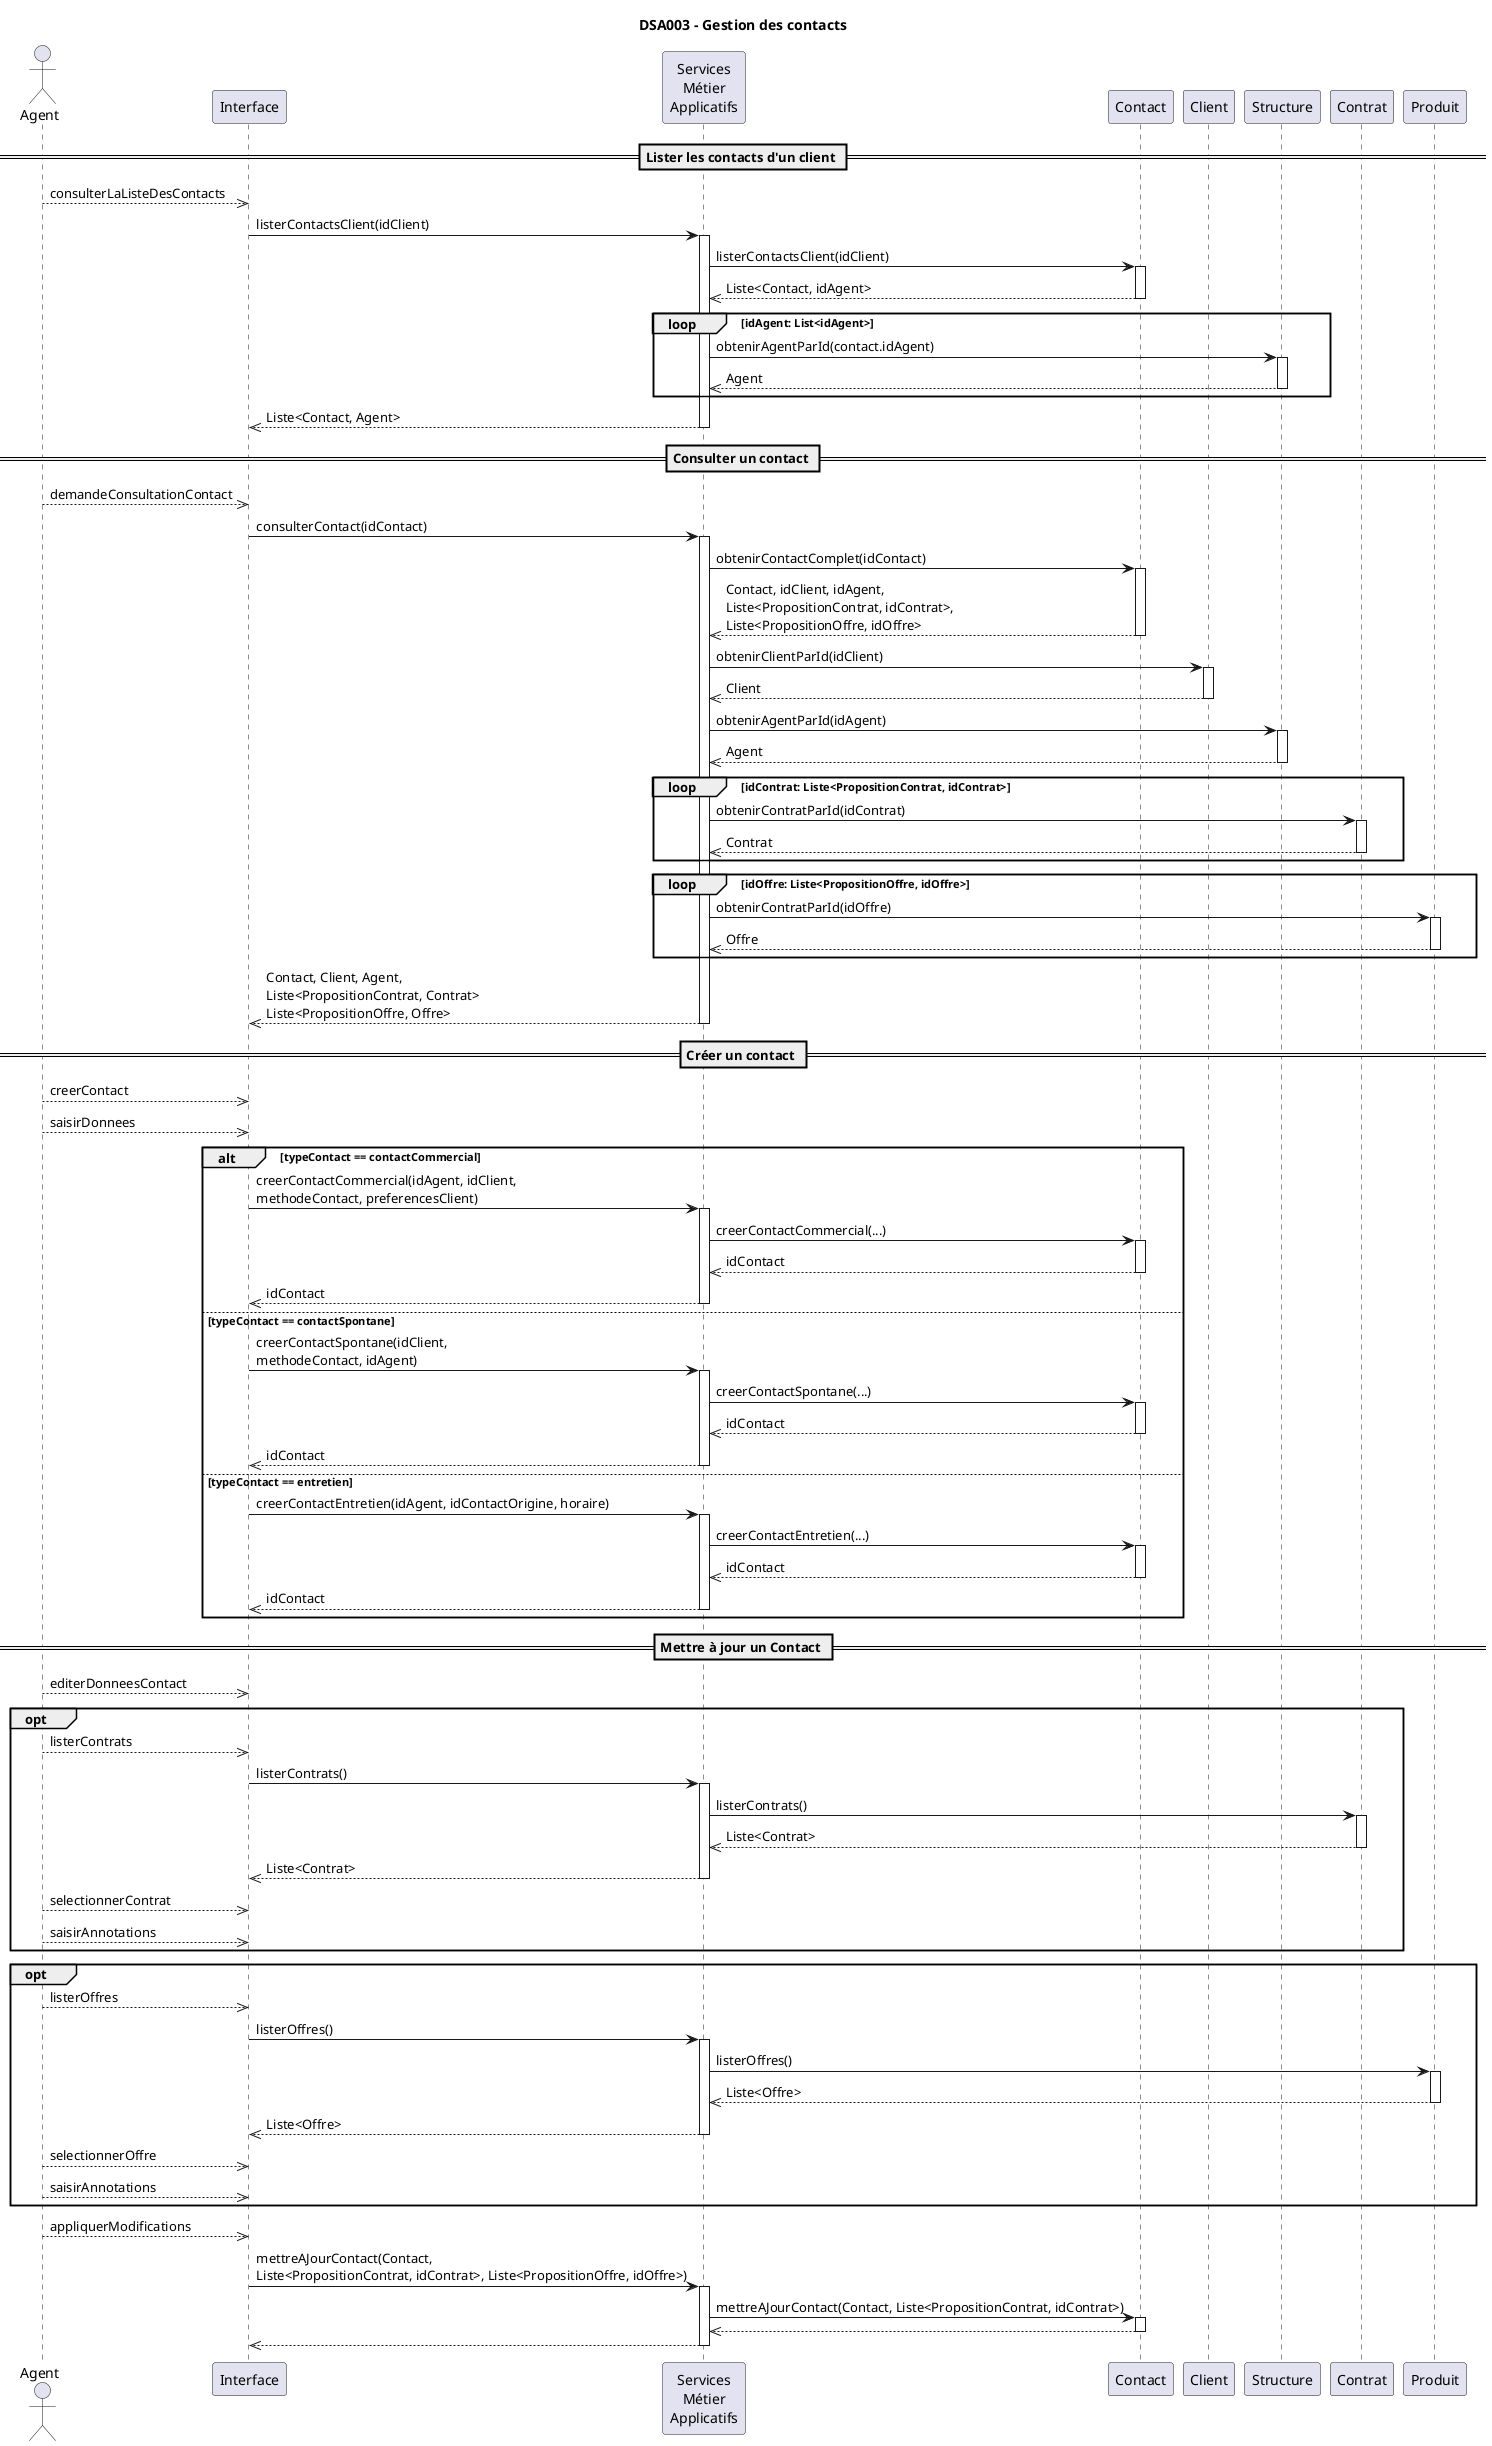 @startuml
title DSA003 - Gestion des contacts

actor Agent
participant Interface as IHM
participant "Services\nMétier\nApplicatifs" as SMA
participant Contact as C
participant Client
participant Structure
participant Contrat
participant Produit


== Lister les contacts d'un client ==

'Lister les contacts d'un client
Agent -->> IHM: consulterLaListeDesContacts
    IHM -> SMA: listerContactsClient(idClient)
    activate SMA
        SMA -> C: listerContactsClient(idClient)
        activate C
        SMA <<-- C: Liste<Contact, idAgent>
        deactivate C

        loop idAgent: List<idAgent>
            SMA -> Structure: obtenirAgentParId(contact.idAgent)
            activate Structure
            SMA <<-- Structure: Agent
            deactivate Structure
        end
    IHM <<-- SMA: Liste<Contact, Agent>
    deactivate SMA
'Fin: Lister les contacts du client

== Consulter un contact ==

'Consulter un contact
Agent -->> IHM: demandeConsultationContact
    IHM -> SMA: consulterContact(idContact)
    activate SMA
        SMA -> C: obtenirContactComplet(idContact)
        activate C
        SMA <<-- C: Contact, idClient, idAgent,\nListe<PropositionContrat, idContrat>,\nListe<PropositionOffre, idOffre>
        deactivate C

        SMA -> Client: obtenirClientParId(idClient)
        activate Client
        SMA <<-- Client: Client
        deactivate Client

        SMA -> Structure: obtenirAgentParId(idAgent)
        activate Structure
        SMA <<-- Structure: Agent
        deactivate Structure

        loop idContrat: Liste<PropositionContrat, idContrat>
            SMA -> Contrat: obtenirContratParId(idContrat)
            activate Contrat
            SMA <<-- Contrat: Contrat
            deactivate Contrat
        end

        loop idOffre: Liste<PropositionOffre, idOffre>
            SMA -> Produit: obtenirContratParId(idOffre)
            activate Produit
            SMA <<-- Produit: Offre
            deactivate Produit
        end

    IHM <<-- SMA: Contact, Client, Agent,\nListe<PropositionContrat, Contrat>\nListe<PropositionOffre, Offre>
    deactivate SMA
'Fin: Consulter un contact

== Créer un contact ==

'Créer un contact
Agent -->> IHM: creerContact
Agent -->> IHM: saisirDonnees
    alt typeContact == contactCommercial
        IHM -> SMA: creerContactCommercial(idAgent, idClient,\nmethodeContact, preferencesClient)
        activate SMA
            SMA -> C: creerContactCommercial(...)
            activate C
            SMA <<-- C: idContact
            deactivate C
        IHM <<-- SMA: idContact
        deactivate SMA
    else typeContact == contactSpontane
        IHM -> SMA: creerContactSpontane(idClient,\nmethodeContact, idAgent)
        activate SMA
            SMA -> C: creerContactSpontane(...)
            activate C
            SMA <<-- C: idContact
            deactivate C
        IHM <<-- SMA: idContact
        deactivate SMA
    else typeContact == entretien
        'idContactOrigine donne idClient
        IHM -> SMA: creerContactEntretien(idAgent, idContactOrigine, horaire)
        activate SMA
            SMA -> C: creerContactEntretien(...)
            activate C
            SMA <<-- C: idContact
            deactivate C
        IHM <<-- SMA: idContact
        deactivate SMA
    end
'Fin: Créer un contact

== Mettre à jour un Contact ==

'Mettre à jour un contact
Agent -->> IHM: editerDonneesContact

opt
    Agent -->> IHM: listerContrats
        IHM -> SMA: listerContrats()
        activate SMA
            SMA -> Contrat: listerContrats()
            activate Contrat
            SMA <<-- Contrat: Liste<Contrat>
            deactivate Contrat
        IHM <<-- SMA: Liste<Contrat>
        deactivate SMA
    Agent -->> IHM: selectionnerContrat
    Agent -->> IHM: saisirAnnotations
end

opt
    Agent -->> IHM: listerOffres
        IHM -> SMA: listerOffres()
        activate SMA
            SMA -> Produit: listerOffres()
            activate Produit
            SMA <<-- Produit: Liste<Offre>
            deactivate Produit
        IHM <<-- SMA: Liste<Offre>
        deactivate SMA
    Agent -->> IHM: selectionnerOffre
    Agent -->> IHM: saisirAnnotations
end

Agent -->> IHM: appliquerModifications
    IHM -> SMA: mettreAJourContact(Contact,\nListe<PropositionContrat, idContrat>, Liste<PropositionOffre, idOffre>)
    activate SMA
        SMA -> C: mettreAJourContact(Contact, Liste<PropositionContrat, idContrat>)
        activate C
        SMA <<-- C
        deactivate C
    IHM <<-- SMA
    deactivate SMA

' TODO
'    Agent -->> IHM: validerAjoutPropositionContrat
'        IHM -> SMA: ajouterPropositionContratAContact(idContact, idContrat, annotations)
'        activate SMA
'            SMA -> C: ajouterPropositionContrat(idContact,\nPropositionContrat)
'            activate C
'            SMA <<-- C: idPropositionContrat
'            deactivate C
'        IHM <<-- SMA: idPropositionContrat
'        deactivate SMA
'
'    Agent -->> IHM: validerAjoutPropositionOffre
'        IHM -> SMA: ajouterPropositionOffreAContact(idContact,\nPropositionOffre)
'        activate SMA
'            SMA -> C: ajouterPropositionOffre(idContact,\nPropositionOffre)
'            activate C
'            SMA <<-- C: idPropositionContrat
'            deactivate C
'        IHM <<-- SMA: idPropositionContrat
'        deactivate SMA

'Fin: Mettre à jour un contact


@enduml
